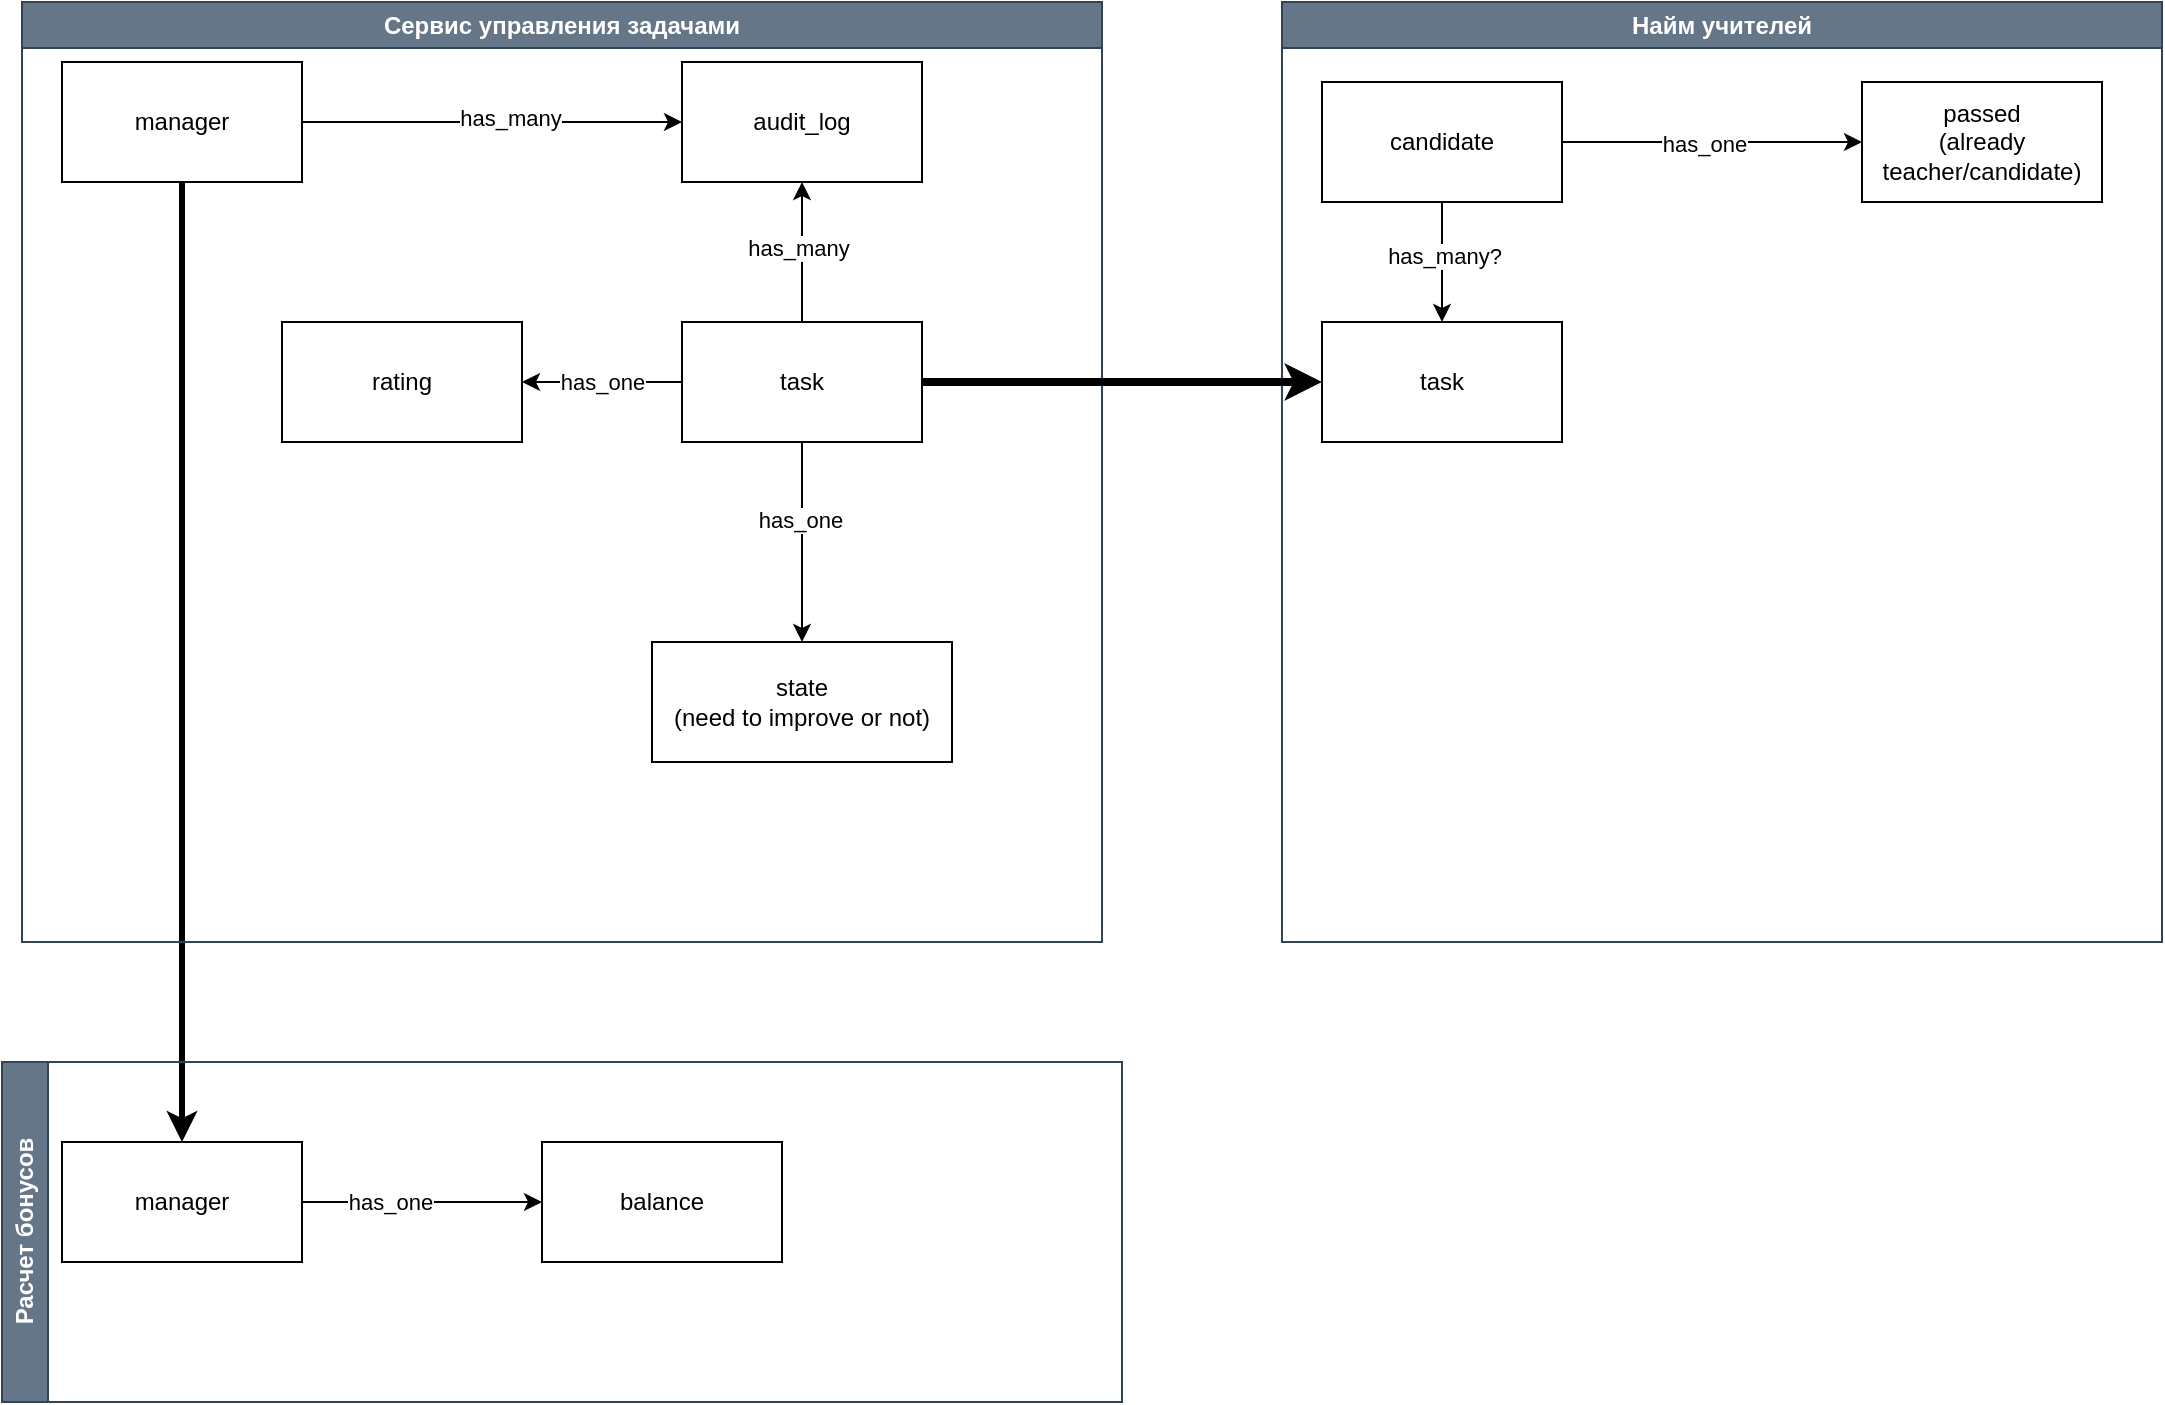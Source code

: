 <mxfile version="27.1.5">
  <diagram id="R2lEEEUBdFMjLlhIrx00" name="Page-1">
    <mxGraphModel dx="2467" dy="968" grid="1" gridSize="10" guides="1" tooltips="1" connect="1" arrows="1" fold="1" page="1" pageScale="1" pageWidth="850" pageHeight="1100" math="0" shadow="0" extFonts="Permanent Marker^https://fonts.googleapis.com/css?family=Permanent+Marker">
      <root>
        <mxCell id="0" />
        <mxCell id="1" parent="0" />
        <mxCell id="7iq8bq_ekVzATumu0T5j-15" style="edgeStyle=orthogonalEdgeStyle;rounded=0;orthogonalLoop=1;jettySize=auto;html=1;entryX=0.5;entryY=0;entryDx=0;entryDy=0;strokeWidth=3;" edge="1" parent="1" source="7iq8bq_ekVzATumu0T5j-1">
          <mxGeometry relative="1" as="geometry">
            <mxPoint x="-550" y="680.0" as="targetPoint" />
          </mxGeometry>
        </mxCell>
        <mxCell id="7iq8bq_ekVzATumu0T5j-40" value="Сервис управления задачами" style="swimlane;whiteSpace=wrap;html=1;startSize=23;fillColor=#647687;fontColor=#ffffff;strokeColor=#314354;" vertex="1" parent="1">
          <mxGeometry x="-630" y="110" width="540" height="470" as="geometry" />
        </mxCell>
        <mxCell id="7iq8bq_ekVzATumu0T5j-53" style="edgeStyle=orthogonalEdgeStyle;rounded=0;orthogonalLoop=1;jettySize=auto;html=1;exitX=1;exitY=0.5;exitDx=0;exitDy=0;entryX=0;entryY=0.5;entryDx=0;entryDy=0;" edge="1" parent="7iq8bq_ekVzATumu0T5j-40" source="7iq8bq_ekVzATumu0T5j-1" target="7iq8bq_ekVzATumu0T5j-7">
          <mxGeometry relative="1" as="geometry" />
        </mxCell>
        <mxCell id="7iq8bq_ekVzATumu0T5j-54" value="has_many" style="edgeLabel;html=1;align=center;verticalAlign=middle;resizable=0;points=[];" vertex="1" connectable="0" parent="7iq8bq_ekVzATumu0T5j-53">
          <mxGeometry x="0.092" y="2" relative="1" as="geometry">
            <mxPoint as="offset" />
          </mxGeometry>
        </mxCell>
        <mxCell id="7iq8bq_ekVzATumu0T5j-1" value="manager" style="rounded=0;whiteSpace=wrap;html=1;" vertex="1" parent="7iq8bq_ekVzATumu0T5j-40">
          <mxGeometry x="20" y="30" width="120" height="60" as="geometry" />
        </mxCell>
        <mxCell id="7iq8bq_ekVzATumu0T5j-7" value="audit_log" style="rounded=0;whiteSpace=wrap;html=1;" vertex="1" parent="7iq8bq_ekVzATumu0T5j-40">
          <mxGeometry x="330" y="30" width="120" height="60" as="geometry" />
        </mxCell>
        <mxCell id="7iq8bq_ekVzATumu0T5j-51" style="edgeStyle=orthogonalEdgeStyle;rounded=0;orthogonalLoop=1;jettySize=auto;html=1;exitX=0.5;exitY=0;exitDx=0;exitDy=0;entryX=0.5;entryY=1;entryDx=0;entryDy=0;" edge="1" parent="7iq8bq_ekVzATumu0T5j-40" source="7iq8bq_ekVzATumu0T5j-4" target="7iq8bq_ekVzATumu0T5j-7">
          <mxGeometry relative="1" as="geometry" />
        </mxCell>
        <mxCell id="7iq8bq_ekVzATumu0T5j-52" value="has_many" style="edgeLabel;html=1;align=center;verticalAlign=middle;resizable=0;points=[];" vertex="1" connectable="0" parent="7iq8bq_ekVzATumu0T5j-51">
          <mxGeometry x="0.067" y="2" relative="1" as="geometry">
            <mxPoint as="offset" />
          </mxGeometry>
        </mxCell>
        <mxCell id="7iq8bq_ekVzATumu0T5j-55" style="edgeStyle=orthogonalEdgeStyle;rounded=0;orthogonalLoop=1;jettySize=auto;html=1;exitX=0;exitY=0.5;exitDx=0;exitDy=0;entryX=1;entryY=0.5;entryDx=0;entryDy=0;" edge="1" parent="7iq8bq_ekVzATumu0T5j-40" source="7iq8bq_ekVzATumu0T5j-4" target="7iq8bq_ekVzATumu0T5j-5">
          <mxGeometry relative="1" as="geometry" />
        </mxCell>
        <mxCell id="7iq8bq_ekVzATumu0T5j-56" value="has_one" style="edgeLabel;html=1;align=center;verticalAlign=middle;resizable=0;points=[];" vertex="1" connectable="0" parent="7iq8bq_ekVzATumu0T5j-55">
          <mxGeometry x="-0.006" relative="1" as="geometry">
            <mxPoint as="offset" />
          </mxGeometry>
        </mxCell>
        <mxCell id="7iq8bq_ekVzATumu0T5j-58" style="edgeStyle=orthogonalEdgeStyle;rounded=0;orthogonalLoop=1;jettySize=auto;html=1;exitX=0.5;exitY=1;exitDx=0;exitDy=0;entryX=0.5;entryY=0;entryDx=0;entryDy=0;" edge="1" parent="7iq8bq_ekVzATumu0T5j-40" source="7iq8bq_ekVzATumu0T5j-4" target="7iq8bq_ekVzATumu0T5j-9">
          <mxGeometry relative="1" as="geometry" />
        </mxCell>
        <mxCell id="7iq8bq_ekVzATumu0T5j-59" value="has_one" style="edgeLabel;html=1;align=center;verticalAlign=middle;resizable=0;points=[];" vertex="1" connectable="0" parent="7iq8bq_ekVzATumu0T5j-58">
          <mxGeometry x="-0.217" y="-1" relative="1" as="geometry">
            <mxPoint as="offset" />
          </mxGeometry>
        </mxCell>
        <mxCell id="7iq8bq_ekVzATumu0T5j-4" value="task" style="rounded=0;whiteSpace=wrap;html=1;" vertex="1" parent="7iq8bq_ekVzATumu0T5j-40">
          <mxGeometry x="330" y="160" width="120" height="60" as="geometry" />
        </mxCell>
        <mxCell id="7iq8bq_ekVzATumu0T5j-5" value="rating" style="rounded=0;whiteSpace=wrap;html=1;" vertex="1" parent="7iq8bq_ekVzATumu0T5j-40">
          <mxGeometry x="130" y="160" width="120" height="60" as="geometry" />
        </mxCell>
        <mxCell id="7iq8bq_ekVzATumu0T5j-9" value="state&lt;br&gt;&lt;div&gt;(need to improve or not)&lt;/div&gt;" style="rounded=0;whiteSpace=wrap;html=1;" vertex="1" parent="7iq8bq_ekVzATumu0T5j-40">
          <mxGeometry x="315" y="320" width="150" height="60" as="geometry" />
        </mxCell>
        <mxCell id="7iq8bq_ekVzATumu0T5j-42" value="Найм учителей" style="swimlane;whiteSpace=wrap;html=1;fillColor=#647687;fontColor=#ffffff;strokeColor=#314354;" vertex="1" parent="1">
          <mxGeometry y="110" width="440" height="470" as="geometry" />
        </mxCell>
        <mxCell id="7iq8bq_ekVzATumu0T5j-25" value="" style="edgeStyle=orthogonalEdgeStyle;rounded=0;orthogonalLoop=1;jettySize=auto;html=1;" edge="1" parent="7iq8bq_ekVzATumu0T5j-42" source="7iq8bq_ekVzATumu0T5j-2" target="7iq8bq_ekVzATumu0T5j-8">
          <mxGeometry relative="1" as="geometry" />
        </mxCell>
        <mxCell id="7iq8bq_ekVzATumu0T5j-26" value="has_one" style="edgeLabel;html=1;align=center;verticalAlign=middle;resizable=0;points=[];" vertex="1" connectable="0" parent="7iq8bq_ekVzATumu0T5j-25">
          <mxGeometry x="-0.059" y="-1" relative="1" as="geometry">
            <mxPoint as="offset" />
          </mxGeometry>
        </mxCell>
        <mxCell id="7iq8bq_ekVzATumu0T5j-61" style="edgeStyle=orthogonalEdgeStyle;rounded=0;orthogonalLoop=1;jettySize=auto;html=1;exitX=0.5;exitY=1;exitDx=0;exitDy=0;entryX=0.5;entryY=0;entryDx=0;entryDy=0;" edge="1" parent="7iq8bq_ekVzATumu0T5j-42" source="7iq8bq_ekVzATumu0T5j-2" target="7iq8bq_ekVzATumu0T5j-50">
          <mxGeometry relative="1" as="geometry" />
        </mxCell>
        <mxCell id="7iq8bq_ekVzATumu0T5j-62" value="has_many?" style="edgeLabel;html=1;align=center;verticalAlign=middle;resizable=0;points=[];" vertex="1" connectable="0" parent="7iq8bq_ekVzATumu0T5j-61">
          <mxGeometry x="-0.101" y="1" relative="1" as="geometry">
            <mxPoint as="offset" />
          </mxGeometry>
        </mxCell>
        <mxCell id="7iq8bq_ekVzATumu0T5j-2" value="candidate" style="rounded=0;whiteSpace=wrap;html=1;" vertex="1" parent="7iq8bq_ekVzATumu0T5j-42">
          <mxGeometry x="20" y="40" width="120" height="60" as="geometry" />
        </mxCell>
        <mxCell id="7iq8bq_ekVzATumu0T5j-50" value="task" style="rounded=0;whiteSpace=wrap;html=1;" vertex="1" parent="7iq8bq_ekVzATumu0T5j-42">
          <mxGeometry x="20" y="160" width="120" height="60" as="geometry" />
        </mxCell>
        <mxCell id="7iq8bq_ekVzATumu0T5j-8" value="passed&lt;div&gt;(already teacher/candidate)&lt;/div&gt;" style="rounded=0;whiteSpace=wrap;html=1;" vertex="1" parent="7iq8bq_ekVzATumu0T5j-42">
          <mxGeometry x="290" y="40" width="120" height="60" as="geometry" />
        </mxCell>
        <mxCell id="7iq8bq_ekVzATumu0T5j-46" value="Расчет бонусов" style="swimlane;horizontal=0;whiteSpace=wrap;html=1;fillColor=#647687;fontColor=#ffffff;strokeColor=#314354;" vertex="1" parent="1">
          <mxGeometry x="-640" y="640" width="560" height="170" as="geometry" />
        </mxCell>
        <mxCell id="7iq8bq_ekVzATumu0T5j-48" style="edgeStyle=orthogonalEdgeStyle;rounded=0;orthogonalLoop=1;jettySize=auto;html=1;exitX=1;exitY=0.5;exitDx=0;exitDy=0;" edge="1" parent="7iq8bq_ekVzATumu0T5j-46" source="7iq8bq_ekVzATumu0T5j-47" target="7iq8bq_ekVzATumu0T5j-45">
          <mxGeometry relative="1" as="geometry" />
        </mxCell>
        <mxCell id="7iq8bq_ekVzATumu0T5j-49" value="has_one" style="edgeLabel;html=1;align=center;verticalAlign=middle;resizable=0;points=[];" vertex="1" connectable="0" parent="7iq8bq_ekVzATumu0T5j-48">
          <mxGeometry x="-0.274" relative="1" as="geometry">
            <mxPoint as="offset" />
          </mxGeometry>
        </mxCell>
        <mxCell id="7iq8bq_ekVzATumu0T5j-47" value="manager" style="rounded=0;whiteSpace=wrap;html=1;" vertex="1" parent="7iq8bq_ekVzATumu0T5j-46">
          <mxGeometry x="30" y="40" width="120" height="60" as="geometry" />
        </mxCell>
        <mxCell id="7iq8bq_ekVzATumu0T5j-45" value="balance" style="rounded=0;whiteSpace=wrap;html=1;" vertex="1" parent="7iq8bq_ekVzATumu0T5j-46">
          <mxGeometry x="270" y="40" width="120" height="60" as="geometry" />
        </mxCell>
        <mxCell id="7iq8bq_ekVzATumu0T5j-63" style="edgeStyle=orthogonalEdgeStyle;rounded=0;orthogonalLoop=1;jettySize=auto;html=1;exitX=1;exitY=0.5;exitDx=0;exitDy=0;strokeWidth=4;" edge="1" parent="1" source="7iq8bq_ekVzATumu0T5j-4" target="7iq8bq_ekVzATumu0T5j-50">
          <mxGeometry relative="1" as="geometry" />
        </mxCell>
      </root>
    </mxGraphModel>
  </diagram>
</mxfile>
